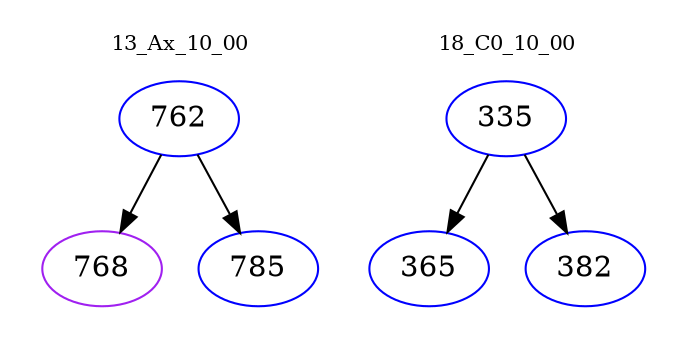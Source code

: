 digraph{
subgraph cluster_0 {
color = white
label = "13_Ax_10_00";
fontsize=10;
T0_762 [label="762", color="blue"]
T0_762 -> T0_768 [color="black"]
T0_768 [label="768", color="purple"]
T0_762 -> T0_785 [color="black"]
T0_785 [label="785", color="blue"]
}
subgraph cluster_1 {
color = white
label = "18_C0_10_00";
fontsize=10;
T1_335 [label="335", color="blue"]
T1_335 -> T1_365 [color="black"]
T1_365 [label="365", color="blue"]
T1_335 -> T1_382 [color="black"]
T1_382 [label="382", color="blue"]
}
}
